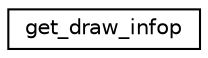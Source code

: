digraph "Graphical Class Hierarchy"
{
  edge [fontname="Helvetica",fontsize="10",labelfontname="Helvetica",labelfontsize="10"];
  node [fontname="Helvetica",fontsize="10",shape=record];
  rankdir="LR";
  Node0 [label="get_draw_infop",height=0.2,width=0.4,color="black", fillcolor="white", style="filled",URL="$interfaceget__draw__infop.html"];
}
